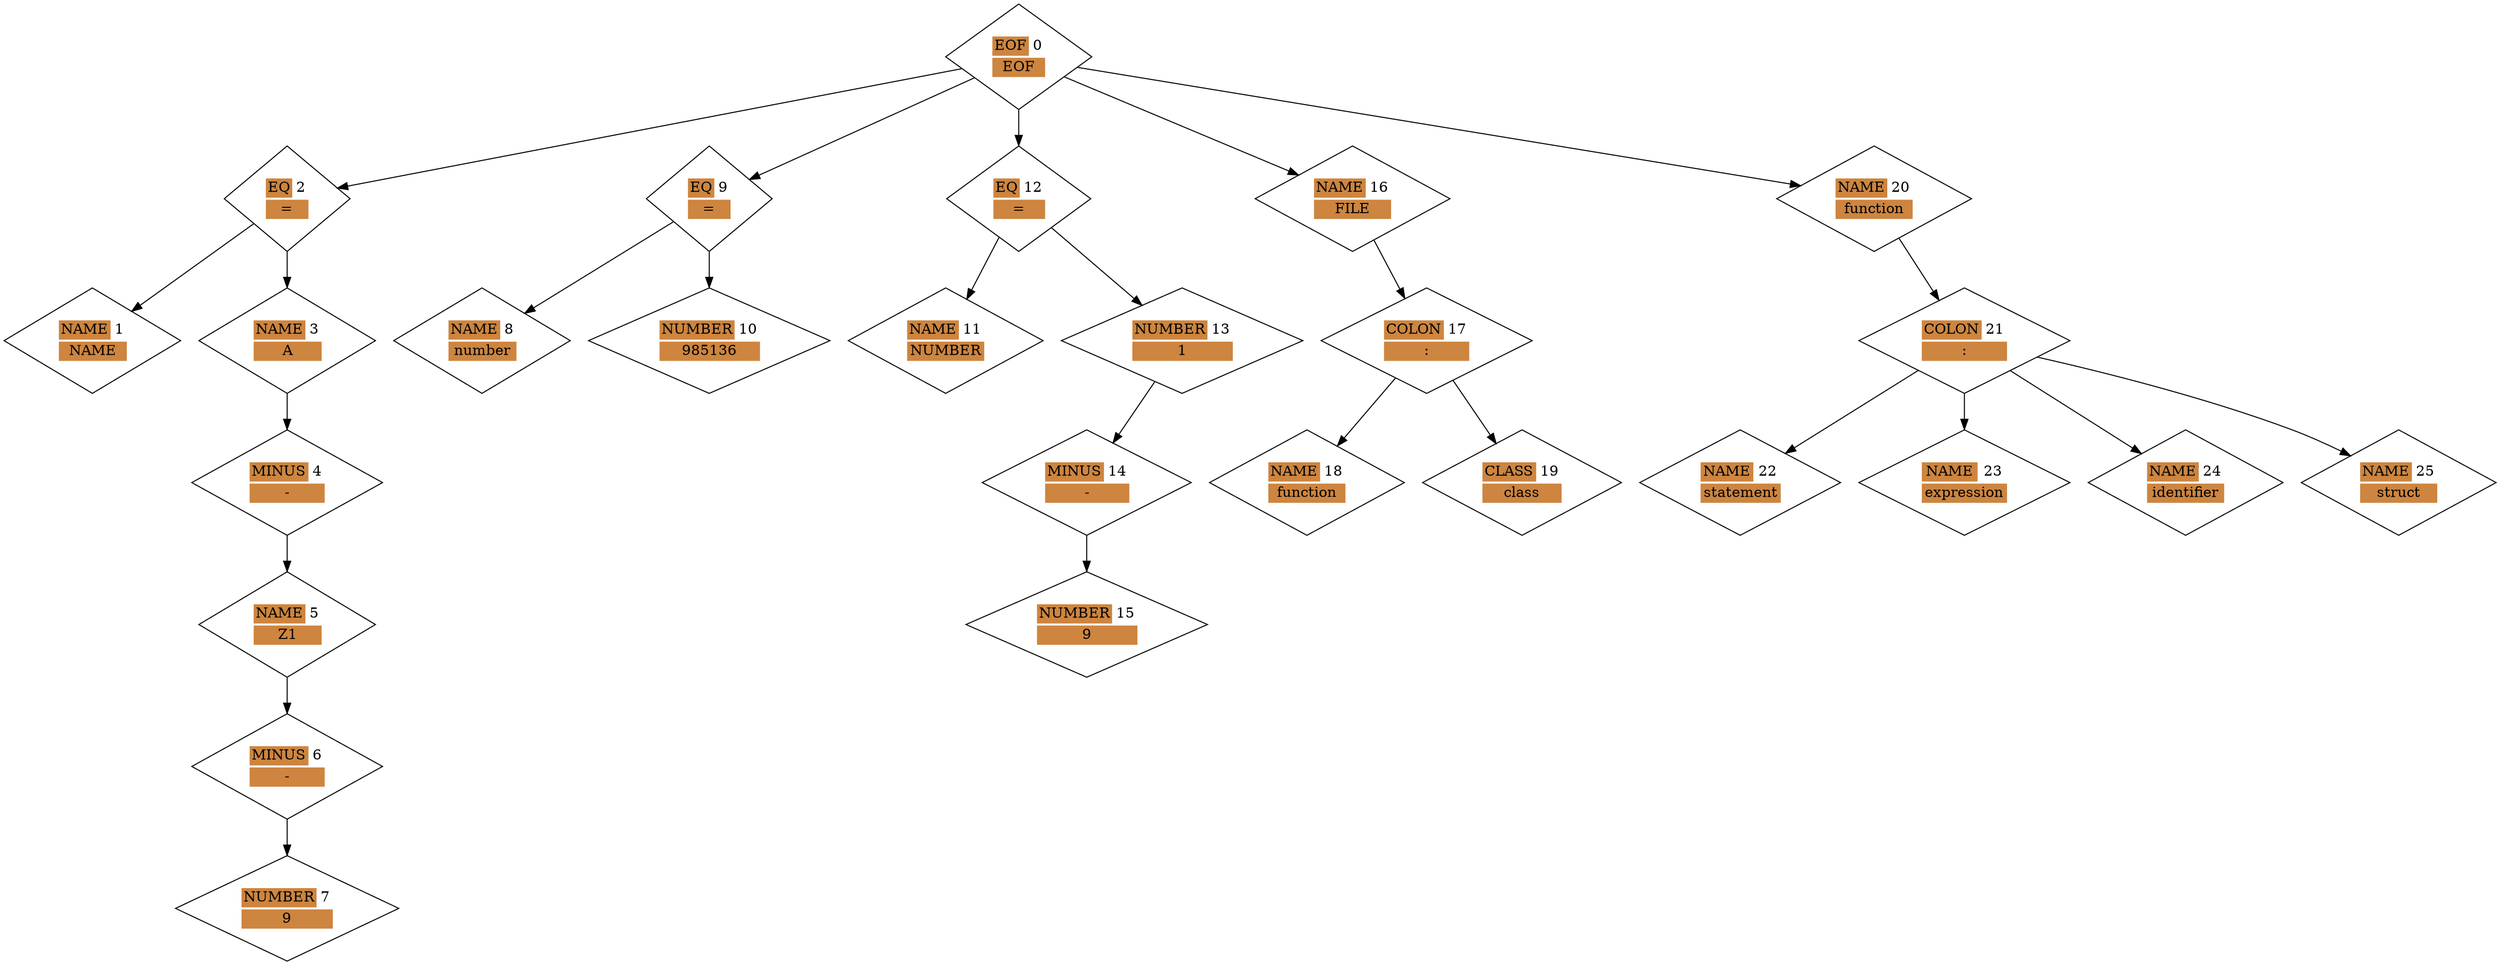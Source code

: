 digraph G{
	graph [ dpi = 50 ];
	n0 [shape=diamond label=<
		<table border="0">
			<tr><td colspan="1" bgcolor="Peru">EOF</td><td>0</td></tr>
			<tr><td colspan="2" bgcolor="Peru">EOF</td></tr>
		</table>
	>]

	n2 [shape=diamond label=<
		<table border="0">
			<tr><td colspan="1" bgcolor="Peru">EQ</td><td>2</td></tr>
			<tr><td colspan="2" bgcolor="Peru">=</td></tr>
		</table>
	>]

	n1 [shape=diamond label=<
		<table border="0">
			<tr><td colspan="1" bgcolor="Peru">NAME</td><td>1</td></tr>
			<tr><td colspan="2" bgcolor="Peru">NAME</td></tr>
		</table>
	>]

	n3 [shape=diamond label=<
		<table border="0">
			<tr><td colspan="1" bgcolor="Peru">NAME</td><td>3</td></tr>
			<tr><td colspan="2" bgcolor="Peru">A</td></tr>
		</table>
	>]

	n4 [shape=diamond label=<
		<table border="0">
			<tr><td colspan="1" bgcolor="Peru">MINUS</td><td>4</td></tr>
			<tr><td colspan="2" bgcolor="Peru">-</td></tr>
		</table>
	>]

	n5 [shape=diamond label=<
		<table border="0">
			<tr><td colspan="1" bgcolor="Peru">NAME</td><td>5</td></tr>
			<tr><td colspan="2" bgcolor="Peru">Z1</td></tr>
		</table>
	>]

	n6 [shape=diamond label=<
		<table border="0">
			<tr><td colspan="1" bgcolor="Peru">MINUS</td><td>6</td></tr>
			<tr><td colspan="2" bgcolor="Peru">-</td></tr>
		</table>
	>]

	n7 [shape=diamond label=<
		<table border="0">
			<tr><td colspan="1" bgcolor="Peru">NUMBER</td><td>7</td></tr>
			<tr><td colspan="2" bgcolor="Peru">9</td></tr>
		</table>
	>]

	n9 [shape=diamond label=<
		<table border="0">
			<tr><td colspan="1" bgcolor="Peru">EQ</td><td>9</td></tr>
			<tr><td colspan="2" bgcolor="Peru">=</td></tr>
		</table>
	>]

	n8 [shape=diamond label=<
		<table border="0">
			<tr><td colspan="1" bgcolor="Peru">NAME</td><td>8</td></tr>
			<tr><td colspan="2" bgcolor="Peru">number</td></tr>
		</table>
	>]

	n10 [shape=diamond label=<
		<table border="0">
			<tr><td colspan="1" bgcolor="Peru">NUMBER</td><td>10</td></tr>
			<tr><td colspan="2" bgcolor="Peru">985136</td></tr>
		</table>
	>]

	n12 [shape=diamond label=<
		<table border="0">
			<tr><td colspan="1" bgcolor="Peru">EQ</td><td>12</td></tr>
			<tr><td colspan="2" bgcolor="Peru">=</td></tr>
		</table>
	>]

	n11 [shape=diamond label=<
		<table border="0">
			<tr><td colspan="1" bgcolor="Peru">NAME</td><td>11</td></tr>
			<tr><td colspan="2" bgcolor="Peru">NUMBER</td></tr>
		</table>
	>]

	n13 [shape=diamond label=<
		<table border="0">
			<tr><td colspan="1" bgcolor="Peru">NUMBER</td><td>13</td></tr>
			<tr><td colspan="2" bgcolor="Peru">1</td></tr>
		</table>
	>]

	n14 [shape=diamond label=<
		<table border="0">
			<tr><td colspan="1" bgcolor="Peru">MINUS</td><td>14</td></tr>
			<tr><td colspan="2" bgcolor="Peru">-</td></tr>
		</table>
	>]

	n15 [shape=diamond label=<
		<table border="0">
			<tr><td colspan="1" bgcolor="Peru">NUMBER</td><td>15</td></tr>
			<tr><td colspan="2" bgcolor="Peru">9</td></tr>
		</table>
	>]

	n16 [shape=diamond label=<
		<table border="0">
			<tr><td colspan="1" bgcolor="Peru">NAME</td><td>16</td></tr>
			<tr><td colspan="2" bgcolor="Peru">FILE</td></tr>
		</table>
	>]

	n17 [shape=diamond label=<
		<table border="0">
			<tr><td colspan="1" bgcolor="Peru">COLON</td><td>17</td></tr>
			<tr><td colspan="2" bgcolor="Peru">:</td></tr>
		</table>
	>]

	n18 [shape=diamond label=<
		<table border="0">
			<tr><td colspan="1" bgcolor="Peru">NAME</td><td>18</td></tr>
			<tr><td colspan="2" bgcolor="Peru">function</td></tr>
		</table>
	>]

	n19 [shape=diamond label=<
		<table border="0">
			<tr><td colspan="1" bgcolor="Peru">CLASS</td><td>19</td></tr>
			<tr><td colspan="2" bgcolor="Peru">class</td></tr>
		</table>
	>]

	n20 [shape=diamond label=<
		<table border="0">
			<tr><td colspan="1" bgcolor="Peru">NAME</td><td>20</td></tr>
			<tr><td colspan="2" bgcolor="Peru">function</td></tr>
		</table>
	>]

	n21 [shape=diamond label=<
		<table border="0">
			<tr><td colspan="1" bgcolor="Peru">COLON</td><td>21</td></tr>
			<tr><td colspan="2" bgcolor="Peru">:</td></tr>
		</table>
	>]

	n22 [shape=diamond label=<
		<table border="0">
			<tr><td colspan="1" bgcolor="Peru">NAME</td><td>22</td></tr>
			<tr><td colspan="2" bgcolor="Peru">statement</td></tr>
		</table>
	>]

	n23 [shape=diamond label=<
		<table border="0">
			<tr><td colspan="1" bgcolor="Peru">NAME</td><td>23</td></tr>
			<tr><td colspan="2" bgcolor="Peru">expression</td></tr>
		</table>
	>]

	n24 [shape=diamond label=<
		<table border="0">
			<tr><td colspan="1" bgcolor="Peru">NAME</td><td>24</td></tr>
			<tr><td colspan="2" bgcolor="Peru">identifier</td></tr>
		</table>
	>]

	n25 [shape=diamond label=<
		<table border="0">
			<tr><td colspan="1" bgcolor="Peru">NAME</td><td>25</td></tr>
			<tr><td colspan="2" bgcolor="Peru">struct</td></tr>
		</table>
	>]

	n0 -> n2
	n0 -> n9
	n0 -> n12
	n0 -> n16
	n0 -> n20
	n2 -> n1
	n2 -> n3
	n3 -> n4
	n4 -> n5
	n5 -> n6
	n6 -> n7
	n9 -> n8
	n9 -> n10
	n12 -> n11
	n12 -> n13
	n13 -> n14
	n14 -> n15
	n16 -> n17
	n17 -> n18
	n17 -> n19
	n20 -> n21
	n21 -> n22
	n21 -> n23
	n21 -> n24
	n21 -> n25
}
